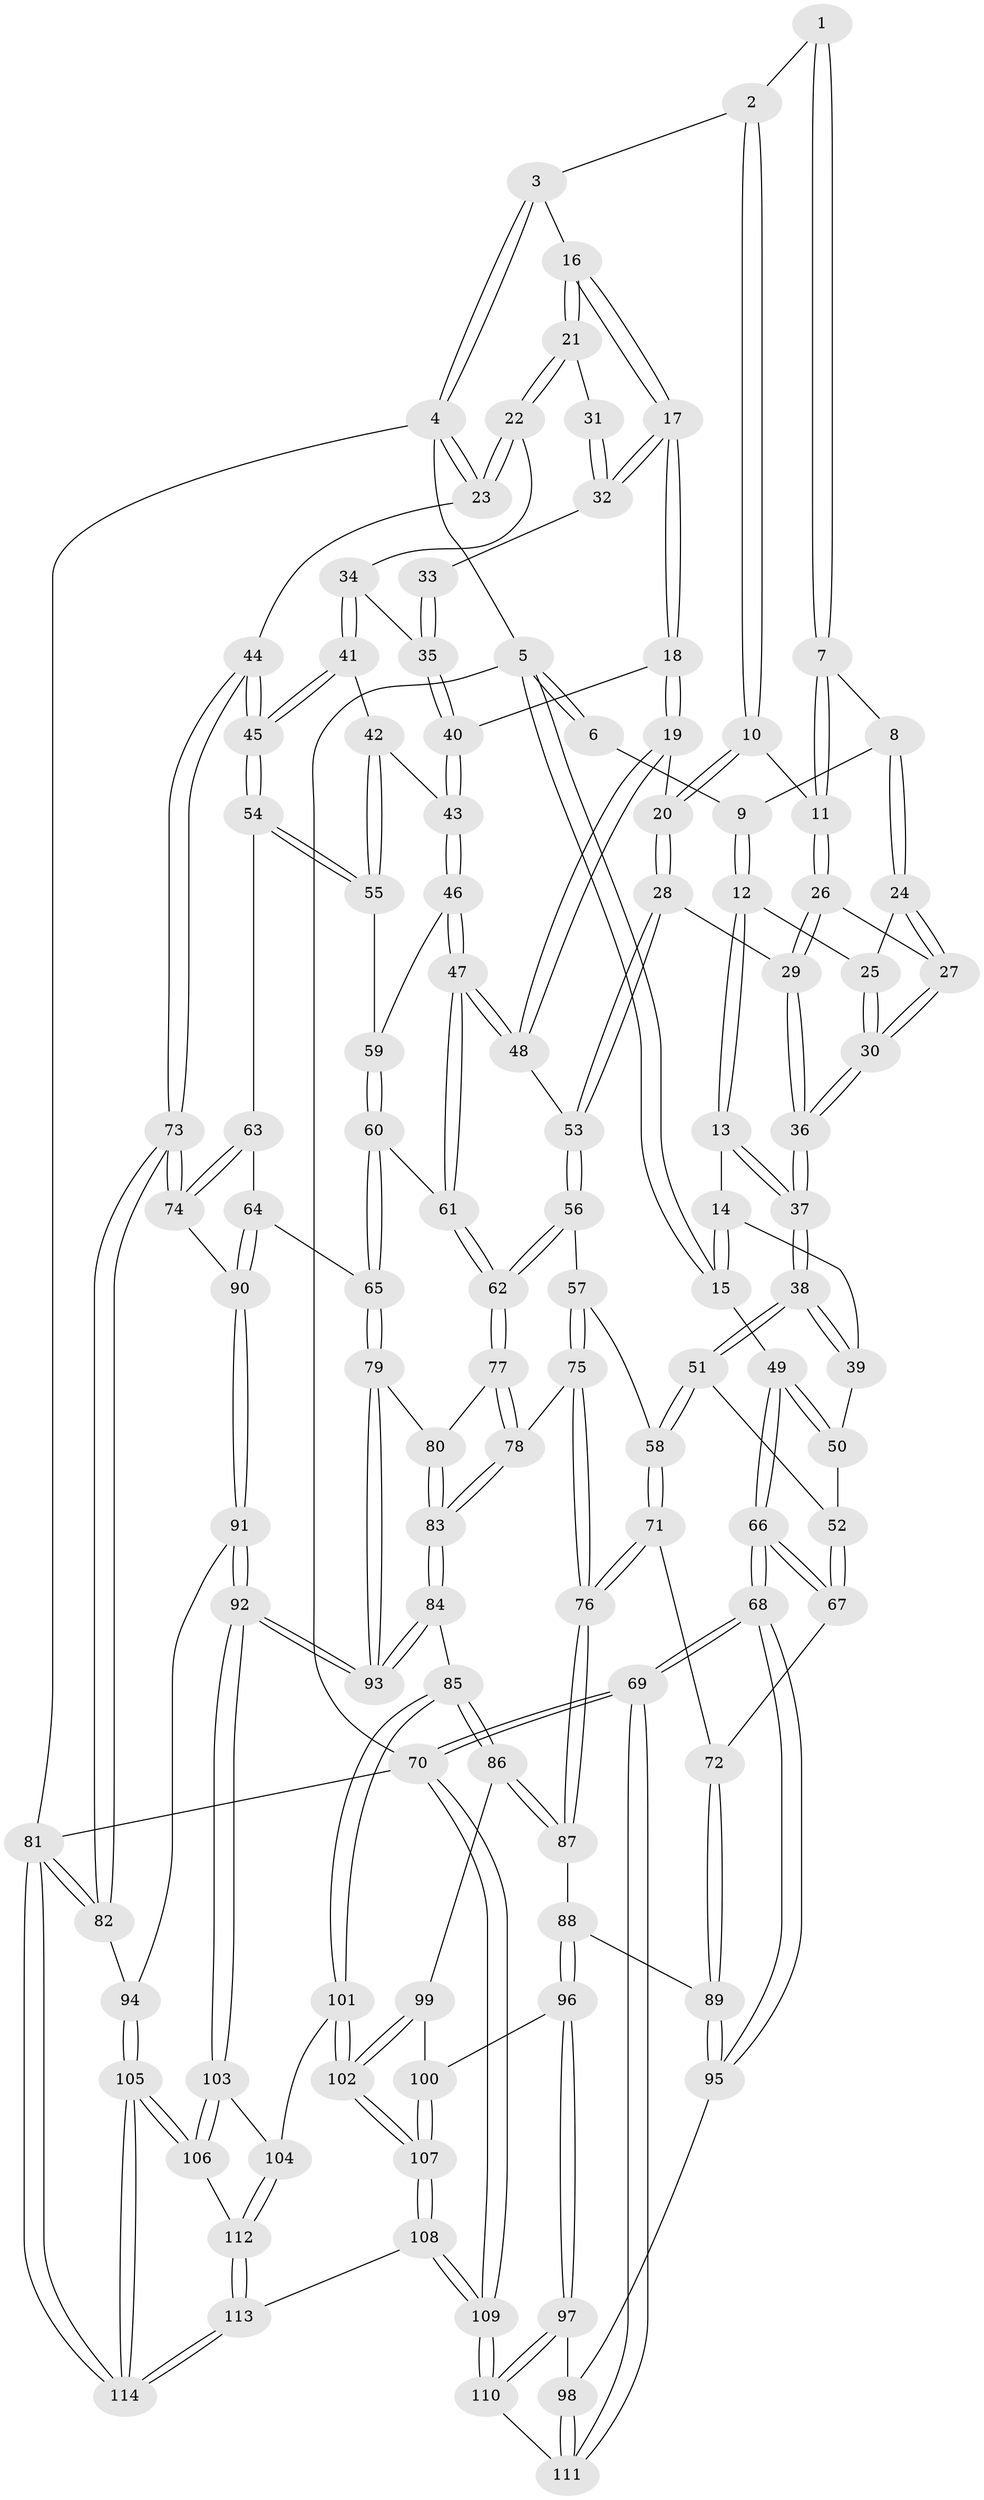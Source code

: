 // Generated by graph-tools (version 1.1) at 2025/38/03/09/25 02:38:53]
// undirected, 114 vertices, 282 edges
graph export_dot {
graph [start="1"]
  node [color=gray90,style=filled];
  1 [pos="+0.24812556712101808+0"];
  2 [pos="+0.5752490845931163+0"];
  3 [pos="+0.6389015229911045+0"];
  4 [pos="+1+0"];
  5 [pos="+0+0"];
  6 [pos="+0.10374402030219482+0"];
  7 [pos="+0.2890454723853418+0.06421783130883199"];
  8 [pos="+0.2587853452440033+0.10137377734641635"];
  9 [pos="+0.1790716809683266+0.08863379303068722"];
  10 [pos="+0.4696048434081736+0.060332849833368965"];
  11 [pos="+0.37681356506319236+0.11217727583500929"];
  12 [pos="+0.13374451549513955+0.14449688256429374"];
  13 [pos="+0.10748002975922151+0.1523207817892232"];
  14 [pos="+0.08200558993430498+0.14919400794788867"];
  15 [pos="+0+0"];
  16 [pos="+0.6441879022006572+0"];
  17 [pos="+0.6369724101752616+0.1695402101511189"];
  18 [pos="+0.6262116614237562+0.2081836336426109"];
  19 [pos="+0.6166923962422368+0.21567041354524014"];
  20 [pos="+0.49743875291700745+0.15680849637808228"];
  21 [pos="+0.8167074176891816+0.10679197431909535"];
  22 [pos="+0.8946296141777281+0.15138402981116825"];
  23 [pos="+1+0.19517971807272377"];
  24 [pos="+0.25510310275260845+0.13656851810320284"];
  25 [pos="+0.16759231874145966+0.15664338122842256"];
  26 [pos="+0.3607352115601357+0.19035794959170854"];
  27 [pos="+0.2652981806715019+0.16853531116823436"];
  28 [pos="+0.42151617621476045+0.2554781901842177"];
  29 [pos="+0.37901611218158965+0.2384012620123916"];
  30 [pos="+0.2311648499614717+0.22625180709054424"];
  31 [pos="+0.8039131260029087+0.1180562573354302"];
  32 [pos="+0.6492317105491837+0.1668223135861143"];
  33 [pos="+0.7669632740243217+0.1650738936582607"];
  34 [pos="+0.8114026627354207+0.23622735345285725"];
  35 [pos="+0.7394004131390298+0.2159986540080779"];
  36 [pos="+0.21812030383378062+0.3408791346699791"];
  37 [pos="+0.21768186426352668+0.34153140952319583"];
  38 [pos="+0.21137177556894143+0.35835842414233526"];
  39 [pos="+0.07566025175178404+0.2651511118398142"];
  40 [pos="+0.7079713122200632+0.2328816198854239"];
  41 [pos="+0.8050450841569017+0.2700565536980038"];
  42 [pos="+0.7879319672876111+0.28742161111815895"];
  43 [pos="+0.7453792280553188+0.2998118015727944"];
  44 [pos="+1+0.297742850034037"];
  45 [pos="+0.9886284938940577+0.36053665501041365"];
  46 [pos="+0.7320723670531456+0.3381513543116142"];
  47 [pos="+0.5783630283839506+0.32759650538200186"];
  48 [pos="+0.5752029589611101+0.3234153473540815"];
  49 [pos="+0+0.18293335044662445"];
  50 [pos="+0.0410218824603615+0.27589580952149306"];
  51 [pos="+0.21107825220878038+0.3648251382160739"];
  52 [pos="+0.03384760123564613+0.3977882313345151"];
  53 [pos="+0.47184745862863403+0.3264397192187592"];
  54 [pos="+0.9225829892474287+0.39727070807946546"];
  55 [pos="+0.8503857658871679+0.3773631008653141"];
  56 [pos="+0.4108399946546499+0.4209539998185669"];
  57 [pos="+0.4055364917499209+0.4252262691975361"];
  58 [pos="+0.21137732299204304+0.36541803516321286"];
  59 [pos="+0.7495519381421789+0.3777328270230669"];
  60 [pos="+0.7137781530257287+0.4549480367286581"];
  61 [pos="+0.6037416355066704+0.41357565306165284"];
  62 [pos="+0.5663673839217451+0.4815965226955011"];
  63 [pos="+0.922023283799981+0.3981317157563412"];
  64 [pos="+0.7991321575883616+0.5451640517384861"];
  65 [pos="+0.7498887945291487+0.5344719465679739"];
  66 [pos="+0+0.4964597619243695"];
  67 [pos="+0+0.4909946751959198"];
  68 [pos="+0+0.7679027552878549"];
  69 [pos="+0+1"];
  70 [pos="+0+1"];
  71 [pos="+0.20869844837049104+0.401694886727194"];
  72 [pos="+0.12469598346725194+0.5481473155792446"];
  73 [pos="+1+0.6460902719115754"];
  74 [pos="+0.9404898213692904+0.6126620098537052"];
  75 [pos="+0.40245851112710945+0.5143739530926044"];
  76 [pos="+0.30745273964379144+0.5905343252773878"];
  77 [pos="+0.5659718895114411+0.48946524203714986"];
  78 [pos="+0.4589710685977432+0.550485178714288"];
  79 [pos="+0.6734146600471794+0.5852252953454754"];
  80 [pos="+0.594310596185344+0.5422656410562658"];
  81 [pos="+1+1"];
  82 [pos="+1+0.7632721100960994"];
  83 [pos="+0.49766352040764644+0.635669173020195"];
  84 [pos="+0.4976070778814056+0.6847124145929405"];
  85 [pos="+0.49550835984894204+0.6866812145676143"];
  86 [pos="+0.4042449342261449+0.6835891715694035"];
  87 [pos="+0.3067944291733235+0.5924008358185233"];
  88 [pos="+0.22699996191350685+0.6478121137101766"];
  89 [pos="+0.1711687278378674+0.6409351443026045"];
  90 [pos="+0.849621991248364+0.6183317660634832"];
  91 [pos="+0.824961153037409+0.7168529130278224"];
  92 [pos="+0.6832391033230137+0.7485849770157577"];
  93 [pos="+0.6443560669612447+0.6929259863883113"];
  94 [pos="+0.8406408674934488+0.7371617309948622"];
  95 [pos="+0.03466576458910229+0.7608156015780655"];
  96 [pos="+0.2773516542515826+0.7800228697053374"];
  97 [pos="+0.23668661607538818+0.8174918685376654"];
  98 [pos="+0.0803503221153151+0.795695415101954"];
  99 [pos="+0.37486128193702434+0.7230166124976639"];
  100 [pos="+0.3108482029167255+0.7862226667874784"];
  101 [pos="+0.48736619712191015+0.8151938373278245"];
  102 [pos="+0.4595956658241007+0.8484300060499967"];
  103 [pos="+0.6758371255644161+0.787457462687248"];
  104 [pos="+0.614992059449112+0.8344861806587145"];
  105 [pos="+0.8781120249388326+0.9644706857306389"];
  106 [pos="+0.7525204824498326+0.8949681378844548"];
  107 [pos="+0.42424825533083604+0.8982393305729941"];
  108 [pos="+0.4168994881153797+1"];
  109 [pos="+0.2816275638136206+1"];
  110 [pos="+0.22405639889510162+1"];
  111 [pos="+0.135493368424653+0.924369392072671"];
  112 [pos="+0.601133330053085+0.963842930862973"];
  113 [pos="+0.5057422343913662+1"];
  114 [pos="+1+1"];
  1 -- 2;
  1 -- 7;
  1 -- 7;
  2 -- 3;
  2 -- 10;
  2 -- 10;
  3 -- 4;
  3 -- 4;
  3 -- 16;
  4 -- 5;
  4 -- 23;
  4 -- 23;
  4 -- 81;
  5 -- 6;
  5 -- 6;
  5 -- 15;
  5 -- 15;
  5 -- 70;
  6 -- 9;
  7 -- 8;
  7 -- 11;
  7 -- 11;
  8 -- 9;
  8 -- 24;
  8 -- 24;
  9 -- 12;
  9 -- 12;
  10 -- 11;
  10 -- 20;
  10 -- 20;
  11 -- 26;
  11 -- 26;
  12 -- 13;
  12 -- 13;
  12 -- 25;
  13 -- 14;
  13 -- 37;
  13 -- 37;
  14 -- 15;
  14 -- 15;
  14 -- 39;
  15 -- 49;
  16 -- 17;
  16 -- 17;
  16 -- 21;
  16 -- 21;
  17 -- 18;
  17 -- 18;
  17 -- 32;
  17 -- 32;
  18 -- 19;
  18 -- 19;
  18 -- 40;
  19 -- 20;
  19 -- 48;
  19 -- 48;
  20 -- 28;
  20 -- 28;
  21 -- 22;
  21 -- 22;
  21 -- 31;
  22 -- 23;
  22 -- 23;
  22 -- 34;
  23 -- 44;
  24 -- 25;
  24 -- 27;
  24 -- 27;
  25 -- 30;
  25 -- 30;
  26 -- 27;
  26 -- 29;
  26 -- 29;
  27 -- 30;
  27 -- 30;
  28 -- 29;
  28 -- 53;
  28 -- 53;
  29 -- 36;
  29 -- 36;
  30 -- 36;
  30 -- 36;
  31 -- 32;
  31 -- 32;
  32 -- 33;
  33 -- 35;
  33 -- 35;
  34 -- 35;
  34 -- 41;
  34 -- 41;
  35 -- 40;
  35 -- 40;
  36 -- 37;
  36 -- 37;
  37 -- 38;
  37 -- 38;
  38 -- 39;
  38 -- 39;
  38 -- 51;
  38 -- 51;
  39 -- 50;
  40 -- 43;
  40 -- 43;
  41 -- 42;
  41 -- 45;
  41 -- 45;
  42 -- 43;
  42 -- 55;
  42 -- 55;
  43 -- 46;
  43 -- 46;
  44 -- 45;
  44 -- 45;
  44 -- 73;
  44 -- 73;
  45 -- 54;
  45 -- 54;
  46 -- 47;
  46 -- 47;
  46 -- 59;
  47 -- 48;
  47 -- 48;
  47 -- 61;
  47 -- 61;
  48 -- 53;
  49 -- 50;
  49 -- 50;
  49 -- 66;
  49 -- 66;
  50 -- 52;
  51 -- 52;
  51 -- 58;
  51 -- 58;
  52 -- 67;
  52 -- 67;
  53 -- 56;
  53 -- 56;
  54 -- 55;
  54 -- 55;
  54 -- 63;
  55 -- 59;
  56 -- 57;
  56 -- 62;
  56 -- 62;
  57 -- 58;
  57 -- 75;
  57 -- 75;
  58 -- 71;
  58 -- 71;
  59 -- 60;
  59 -- 60;
  60 -- 61;
  60 -- 65;
  60 -- 65;
  61 -- 62;
  61 -- 62;
  62 -- 77;
  62 -- 77;
  63 -- 64;
  63 -- 74;
  63 -- 74;
  64 -- 65;
  64 -- 90;
  64 -- 90;
  65 -- 79;
  65 -- 79;
  66 -- 67;
  66 -- 67;
  66 -- 68;
  66 -- 68;
  67 -- 72;
  68 -- 69;
  68 -- 69;
  68 -- 95;
  68 -- 95;
  69 -- 70;
  69 -- 70;
  69 -- 111;
  69 -- 111;
  70 -- 109;
  70 -- 109;
  70 -- 81;
  71 -- 72;
  71 -- 76;
  71 -- 76;
  72 -- 89;
  72 -- 89;
  73 -- 74;
  73 -- 74;
  73 -- 82;
  73 -- 82;
  74 -- 90;
  75 -- 76;
  75 -- 76;
  75 -- 78;
  76 -- 87;
  76 -- 87;
  77 -- 78;
  77 -- 78;
  77 -- 80;
  78 -- 83;
  78 -- 83;
  79 -- 80;
  79 -- 93;
  79 -- 93;
  80 -- 83;
  80 -- 83;
  81 -- 82;
  81 -- 82;
  81 -- 114;
  81 -- 114;
  82 -- 94;
  83 -- 84;
  83 -- 84;
  84 -- 85;
  84 -- 93;
  84 -- 93;
  85 -- 86;
  85 -- 86;
  85 -- 101;
  85 -- 101;
  86 -- 87;
  86 -- 87;
  86 -- 99;
  87 -- 88;
  88 -- 89;
  88 -- 96;
  88 -- 96;
  89 -- 95;
  89 -- 95;
  90 -- 91;
  90 -- 91;
  91 -- 92;
  91 -- 92;
  91 -- 94;
  92 -- 93;
  92 -- 93;
  92 -- 103;
  92 -- 103;
  94 -- 105;
  94 -- 105;
  95 -- 98;
  96 -- 97;
  96 -- 97;
  96 -- 100;
  97 -- 98;
  97 -- 110;
  97 -- 110;
  98 -- 111;
  98 -- 111;
  99 -- 100;
  99 -- 102;
  99 -- 102;
  100 -- 107;
  100 -- 107;
  101 -- 102;
  101 -- 102;
  101 -- 104;
  102 -- 107;
  102 -- 107;
  103 -- 104;
  103 -- 106;
  103 -- 106;
  104 -- 112;
  104 -- 112;
  105 -- 106;
  105 -- 106;
  105 -- 114;
  105 -- 114;
  106 -- 112;
  107 -- 108;
  107 -- 108;
  108 -- 109;
  108 -- 109;
  108 -- 113;
  109 -- 110;
  109 -- 110;
  110 -- 111;
  112 -- 113;
  112 -- 113;
  113 -- 114;
  113 -- 114;
}
